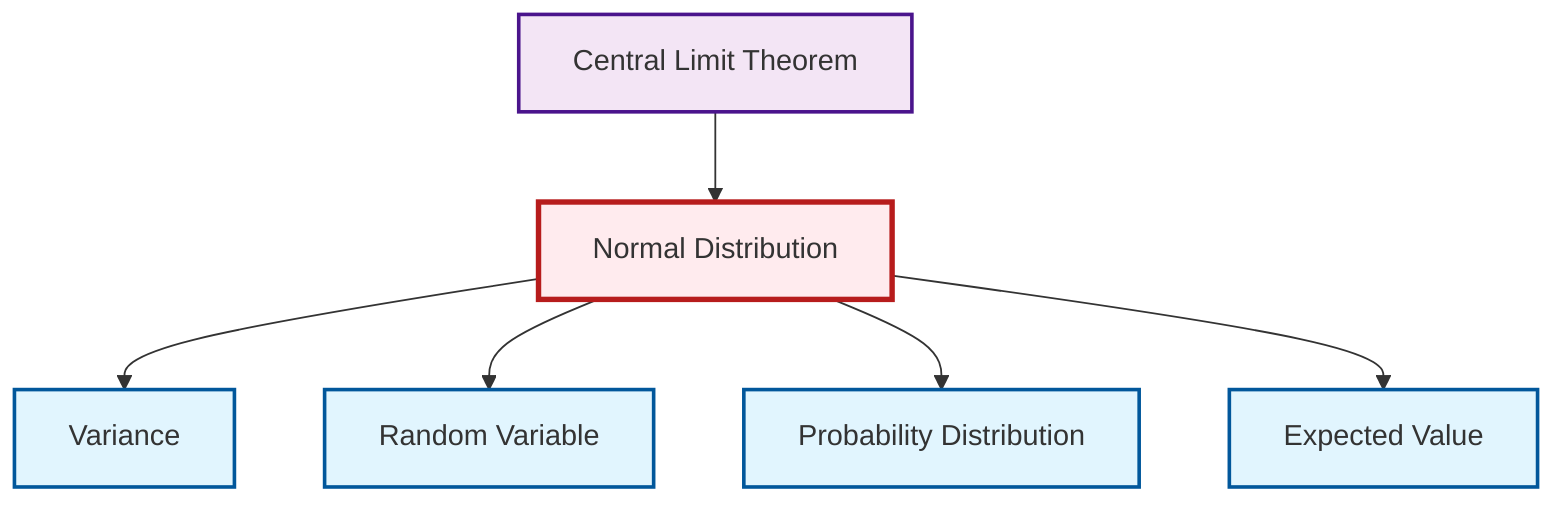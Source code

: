 graph TD
    classDef definition fill:#e1f5fe,stroke:#01579b,stroke-width:2px
    classDef theorem fill:#f3e5f5,stroke:#4a148c,stroke-width:2px
    classDef axiom fill:#fff3e0,stroke:#e65100,stroke-width:2px
    classDef example fill:#e8f5e9,stroke:#1b5e20,stroke-width:2px
    classDef current fill:#ffebee,stroke:#b71c1c,stroke-width:3px
    thm-central-limit["Central Limit Theorem"]:::theorem
    def-expectation["Expected Value"]:::definition
    def-probability-distribution["Probability Distribution"]:::definition
    def-normal-distribution["Normal Distribution"]:::definition
    def-random-variable["Random Variable"]:::definition
    def-variance["Variance"]:::definition
    def-normal-distribution --> def-variance
    def-normal-distribution --> def-random-variable
    def-normal-distribution --> def-probability-distribution
    def-normal-distribution --> def-expectation
    thm-central-limit --> def-normal-distribution
    class def-normal-distribution current